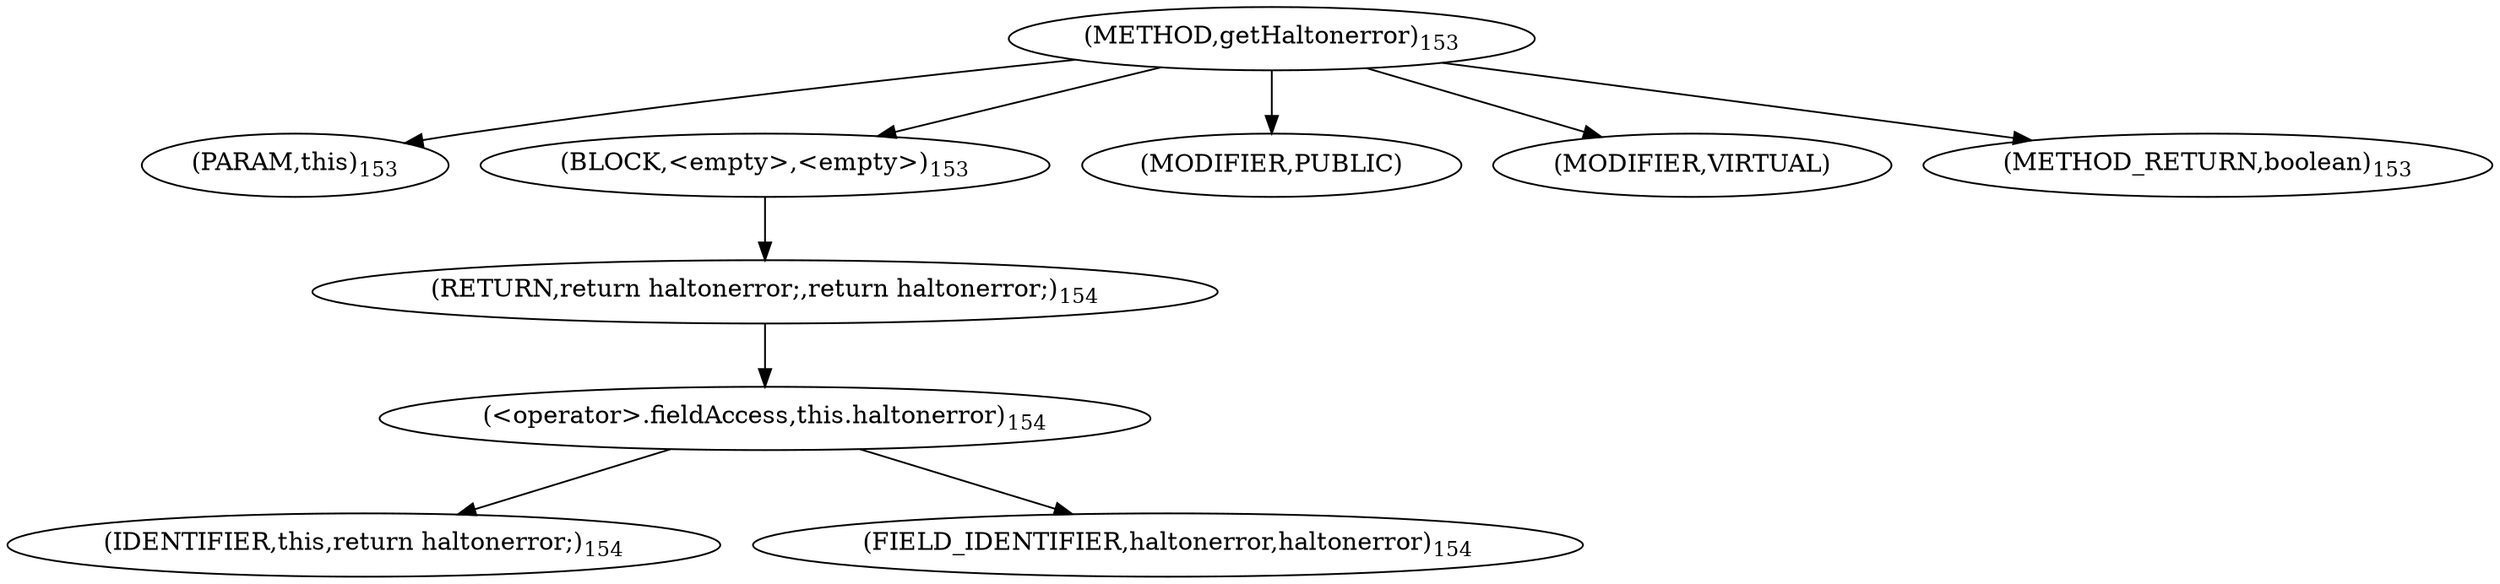 digraph "getHaltonerror" {  
"229" [label = <(METHOD,getHaltonerror)<SUB>153</SUB>> ]
"230" [label = <(PARAM,this)<SUB>153</SUB>> ]
"231" [label = <(BLOCK,&lt;empty&gt;,&lt;empty&gt;)<SUB>153</SUB>> ]
"232" [label = <(RETURN,return haltonerror;,return haltonerror;)<SUB>154</SUB>> ]
"233" [label = <(&lt;operator&gt;.fieldAccess,this.haltonerror)<SUB>154</SUB>> ]
"234" [label = <(IDENTIFIER,this,return haltonerror;)<SUB>154</SUB>> ]
"235" [label = <(FIELD_IDENTIFIER,haltonerror,haltonerror)<SUB>154</SUB>> ]
"236" [label = <(MODIFIER,PUBLIC)> ]
"237" [label = <(MODIFIER,VIRTUAL)> ]
"238" [label = <(METHOD_RETURN,boolean)<SUB>153</SUB>> ]
  "229" -> "230" 
  "229" -> "231" 
  "229" -> "236" 
  "229" -> "237" 
  "229" -> "238" 
  "231" -> "232" 
  "232" -> "233" 
  "233" -> "234" 
  "233" -> "235" 
}
